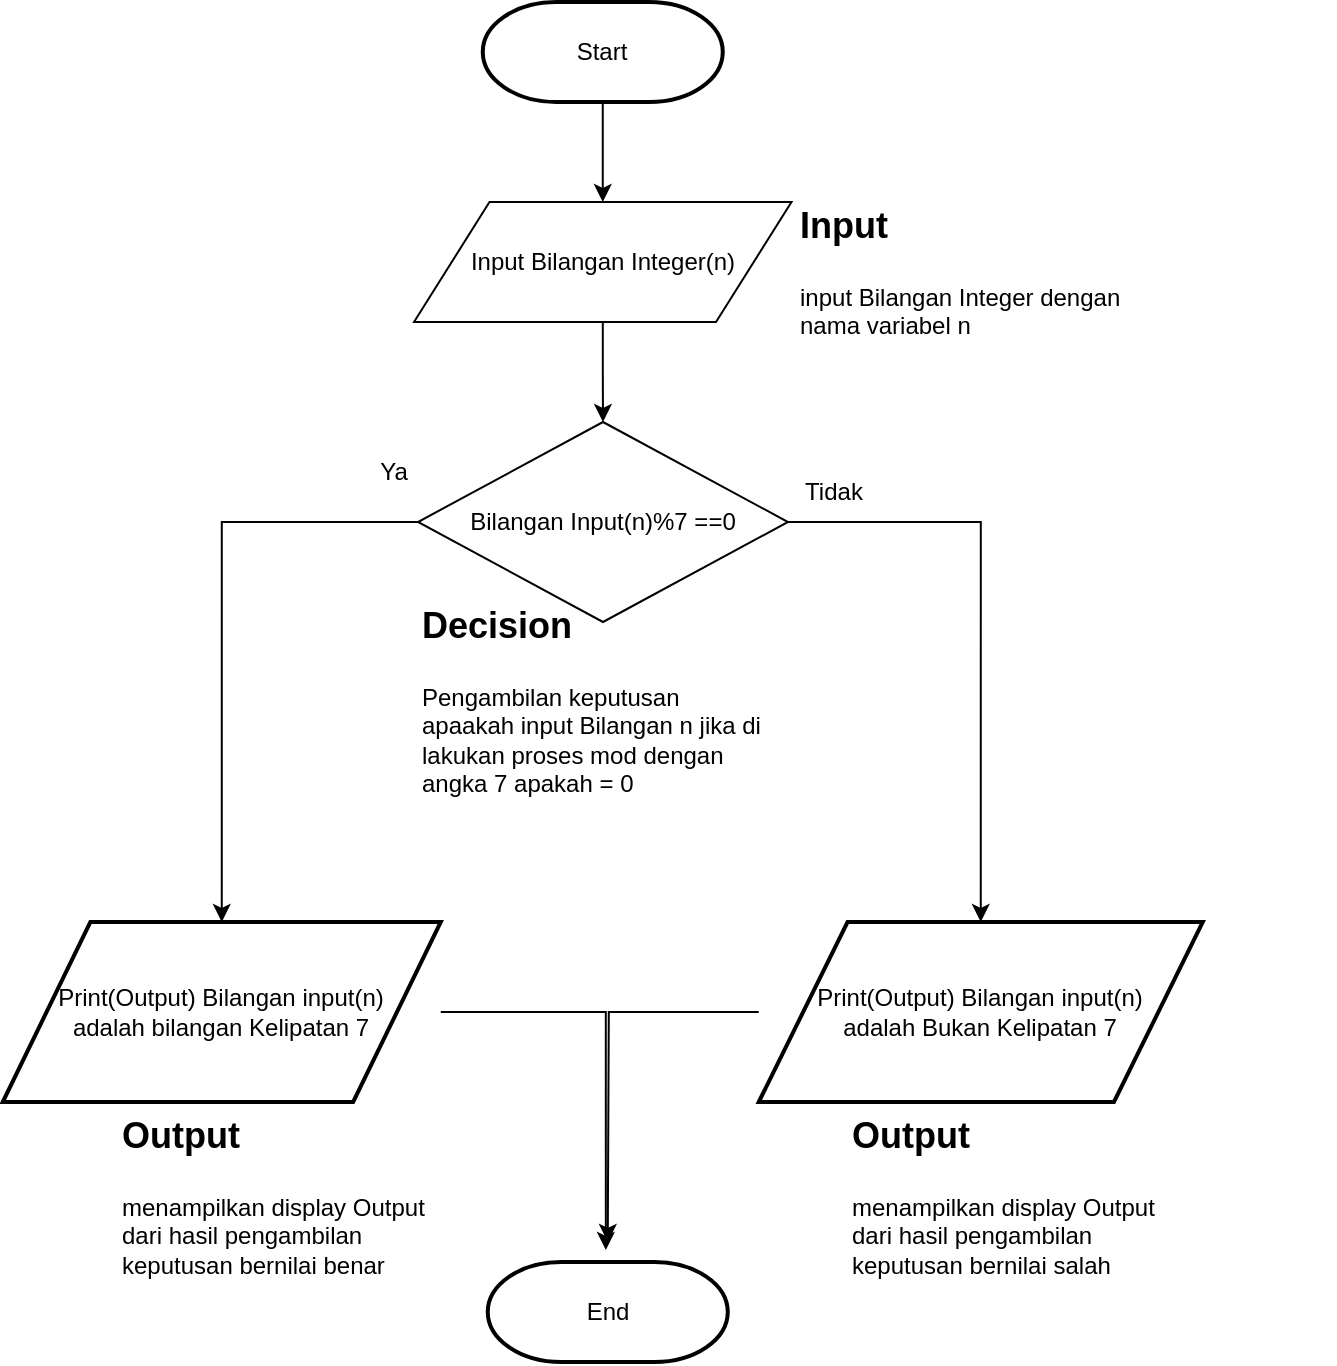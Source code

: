 <mxfile version="21.6.8" type="device">
  <diagram id="C5RBs43oDa-KdzZeNtuy" name="Page-1">
    <mxGraphModel dx="1418" dy="828" grid="1" gridSize="10" guides="1" tooltips="1" connect="1" arrows="1" fold="1" page="1" pageScale="1" pageWidth="827" pageHeight="1169" math="0" shadow="0">
      <root>
        <mxCell id="WIyWlLk6GJQsqaUBKTNV-0" />
        <mxCell id="WIyWlLk6GJQsqaUBKTNV-1" parent="WIyWlLk6GJQsqaUBKTNV-0" />
        <mxCell id="L0U74yUhOZ7fYqzLN5ZQ-0" value="" style="group" parent="WIyWlLk6GJQsqaUBKTNV-1" vertex="1" connectable="0">
          <mxGeometry x="150" y="100" width="590" height="590" as="geometry" />
        </mxCell>
        <mxCell id="L0U74yUhOZ7fYqzLN5ZQ-1" value="Start" style="strokeWidth=2;html=1;shape=mxgraph.flowchart.terminator;whiteSpace=wrap;" parent="L0U74yUhOZ7fYqzLN5ZQ-0" vertex="1">
          <mxGeometry x="164.38" width="120" height="50" as="geometry" />
        </mxCell>
        <mxCell id="L0U74yUhOZ7fYqzLN5ZQ-4" value="" style="group" parent="L0U74yUhOZ7fYqzLN5ZQ-0" vertex="1" connectable="0">
          <mxGeometry x="150" y="100" width="185" height="480" as="geometry" />
        </mxCell>
        <mxCell id="L0U74yUhOZ7fYqzLN5ZQ-5" value="Input Bilangan Integer(n)" style="shape=parallelogram;whiteSpace=wrap;html=1;backgroundOutline=1;" parent="L0U74yUhOZ7fYqzLN5ZQ-4" vertex="1">
          <mxGeometry x="-20" width="188.75" height="60" as="geometry" />
        </mxCell>
        <mxCell id="L0U74yUhOZ7fYqzLN5ZQ-6" value="Bilangan Input(n)%7 ==0" style="rhombus;whiteSpace=wrap;html=1;" parent="L0U74yUhOZ7fYqzLN5ZQ-4" vertex="1">
          <mxGeometry x="-18" y="110" width="185" height="100" as="geometry" />
        </mxCell>
        <mxCell id="L0U74yUhOZ7fYqzLN5ZQ-7" value="" style="edgeStyle=orthogonalEdgeStyle;rounded=0;orthogonalLoop=1;jettySize=auto;html=1;" parent="L0U74yUhOZ7fYqzLN5ZQ-4" source="L0U74yUhOZ7fYqzLN5ZQ-5" target="L0U74yUhOZ7fYqzLN5ZQ-6" edge="1">
          <mxGeometry relative="1" as="geometry" />
        </mxCell>
        <mxCell id="L0U74yUhOZ7fYqzLN5ZQ-10" value="Ya" style="text;html=1;strokeColor=none;fillColor=none;align=center;verticalAlign=middle;whiteSpace=wrap;rounded=0;" parent="L0U74yUhOZ7fYqzLN5ZQ-4" vertex="1">
          <mxGeometry x="-60" y="120" width="60" height="30" as="geometry" />
        </mxCell>
        <mxCell id="L0U74yUhOZ7fYqzLN5ZQ-17" value="&lt;h1&gt;&lt;span style=&quot;font-size: 18px;&quot;&gt;Decision&lt;/span&gt;&lt;/h1&gt;&lt;p&gt;&lt;/p&gt;Pengambilan keputusan apaakah&amp;nbsp;&lt;span style=&quot;background-color: initial;&quot;&gt;input Bilangan n jika di lakukan proses mod dengan angka 7 apakah = 0&lt;/span&gt;" style="text;html=1;strokeColor=none;fillColor=none;spacing=5;spacingTop=-20;whiteSpace=wrap;overflow=hidden;rounded=0;" parent="L0U74yUhOZ7fYqzLN5ZQ-4" vertex="1">
          <mxGeometry x="-21.25" y="190" width="190" height="140" as="geometry" />
        </mxCell>
        <mxCell id="L0U74yUhOZ7fYqzLN5ZQ-13" value="" style="edgeStyle=orthogonalEdgeStyle;rounded=0;orthogonalLoop=1;jettySize=auto;html=1;" parent="L0U74yUhOZ7fYqzLN5ZQ-0" source="L0U74yUhOZ7fYqzLN5ZQ-1" target="L0U74yUhOZ7fYqzLN5ZQ-5" edge="1">
          <mxGeometry relative="1" as="geometry" />
        </mxCell>
        <mxCell id="L0U74yUhOZ7fYqzLN5ZQ-15" value="Tidak" style="text;html=1;strokeColor=none;fillColor=none;align=center;verticalAlign=middle;whiteSpace=wrap;rounded=0;" parent="L0U74yUhOZ7fYqzLN5ZQ-0" vertex="1">
          <mxGeometry x="310" y="230" width="60" height="30" as="geometry" />
        </mxCell>
        <mxCell id="L0U74yUhOZ7fYqzLN5ZQ-16" value="&lt;h1&gt;&lt;font style=&quot;font-size: 18px;&quot;&gt;Input&lt;/font&gt;&lt;/h1&gt;&lt;p&gt;input Bilangan Integer dengan nama variabel n&lt;/p&gt;" style="text;html=1;strokeColor=none;fillColor=none;spacing=5;spacingTop=-20;whiteSpace=wrap;overflow=hidden;rounded=0;" parent="L0U74yUhOZ7fYqzLN5ZQ-0" vertex="1">
          <mxGeometry x="318" y="90" width="170" height="80" as="geometry" />
        </mxCell>
        <mxCell id="L0U74yUhOZ7fYqzLN5ZQ-2" value="Print(Output) Bilangan input(n) &lt;br&gt;adalah bilangan Kelipatan 7" style="strokeWidth=2;html=1;shape=parallelogram;whiteSpace=wrap;" parent="WIyWlLk6GJQsqaUBKTNV-1" vertex="1">
          <mxGeometry x="74.38" y="560" width="219" height="90" as="geometry" />
        </mxCell>
        <mxCell id="L0U74yUhOZ7fYqzLN5ZQ-3" value="Print(Output) Bilangan input(n) &lt;br&gt;adalah Bukan Kelipatan 7" style="strokeWidth=2;html=1;shape=parallelogram;whiteSpace=wrap;" parent="WIyWlLk6GJQsqaUBKTNV-1" vertex="1">
          <mxGeometry x="452.38" y="560" width="222" height="90" as="geometry" />
        </mxCell>
        <mxCell id="L0U74yUhOZ7fYqzLN5ZQ-8" value="End" style="strokeWidth=2;html=1;shape=mxgraph.flowchart.terminator;whiteSpace=wrap;" parent="WIyWlLk6GJQsqaUBKTNV-1" vertex="1">
          <mxGeometry x="316.88" y="730" width="120" height="50" as="geometry" />
        </mxCell>
        <mxCell id="L0U74yUhOZ7fYqzLN5ZQ-9" style="edgeStyle=orthogonalEdgeStyle;rounded=0;orthogonalLoop=1;jettySize=auto;html=1;" parent="WIyWlLk6GJQsqaUBKTNV-1" source="L0U74yUhOZ7fYqzLN5ZQ-3" edge="1">
          <mxGeometry relative="1" as="geometry">
            <mxPoint x="376.88" y="720" as="targetPoint" />
          </mxGeometry>
        </mxCell>
        <mxCell id="L0U74yUhOZ7fYqzLN5ZQ-14" style="edgeStyle=orthogonalEdgeStyle;rounded=0;orthogonalLoop=1;jettySize=auto;html=1;entryX=0.492;entryY=-0.12;entryDx=0;entryDy=0;entryPerimeter=0;" parent="WIyWlLk6GJQsqaUBKTNV-1" source="L0U74yUhOZ7fYqzLN5ZQ-2" target="L0U74yUhOZ7fYqzLN5ZQ-8" edge="1">
          <mxGeometry relative="1" as="geometry" />
        </mxCell>
        <mxCell id="L0U74yUhOZ7fYqzLN5ZQ-18" value="&lt;h1&gt;&lt;font style=&quot;font-size: 18px;&quot;&gt;Output&lt;/font&gt;&lt;/h1&gt;&lt;p&gt;menampilkan display Output dari hasil pengambilan keputusan bernilai benar&lt;/p&gt;" style="text;html=1;strokeColor=none;fillColor=none;spacing=5;spacingTop=-20;whiteSpace=wrap;overflow=hidden;rounded=0;" parent="WIyWlLk6GJQsqaUBKTNV-1" vertex="1">
          <mxGeometry x="128.88" y="645" width="170" height="105" as="geometry" />
        </mxCell>
        <mxCell id="L0U74yUhOZ7fYqzLN5ZQ-19" value="&lt;h1&gt;&lt;font style=&quot;font-size: 18px;&quot;&gt;Output&lt;/font&gt;&lt;/h1&gt;&lt;p&gt;menampilkan display Output dari hasil pengambilan keputusan bernilai salah&lt;/p&gt;" style="text;html=1;strokeColor=none;fillColor=none;spacing=5;spacingTop=-20;whiteSpace=wrap;overflow=hidden;rounded=0;" parent="WIyWlLk6GJQsqaUBKTNV-1" vertex="1">
          <mxGeometry x="494.38" y="645" width="170" height="105" as="geometry" />
        </mxCell>
        <mxCell id="L0U74yUhOZ7fYqzLN5ZQ-11" style="edgeStyle=orthogonalEdgeStyle;rounded=0;orthogonalLoop=1;jettySize=auto;html=1;entryX=0.5;entryY=0;entryDx=0;entryDy=0;entryPerimeter=0;exitX=0;exitY=0.5;exitDx=0;exitDy=0;" parent="WIyWlLk6GJQsqaUBKTNV-1" source="L0U74yUhOZ7fYqzLN5ZQ-6" target="L0U74yUhOZ7fYqzLN5ZQ-2" edge="1">
          <mxGeometry relative="1" as="geometry" />
        </mxCell>
        <mxCell id="L0U74yUhOZ7fYqzLN5ZQ-12" style="edgeStyle=orthogonalEdgeStyle;rounded=0;orthogonalLoop=1;jettySize=auto;html=1;entryX=0.5;entryY=0;entryDx=0;entryDy=0;entryPerimeter=0;exitX=1;exitY=0.5;exitDx=0;exitDy=0;" parent="WIyWlLk6GJQsqaUBKTNV-1" source="L0U74yUhOZ7fYqzLN5ZQ-6" target="L0U74yUhOZ7fYqzLN5ZQ-3" edge="1">
          <mxGeometry relative="1" as="geometry" />
        </mxCell>
      </root>
    </mxGraphModel>
  </diagram>
</mxfile>
